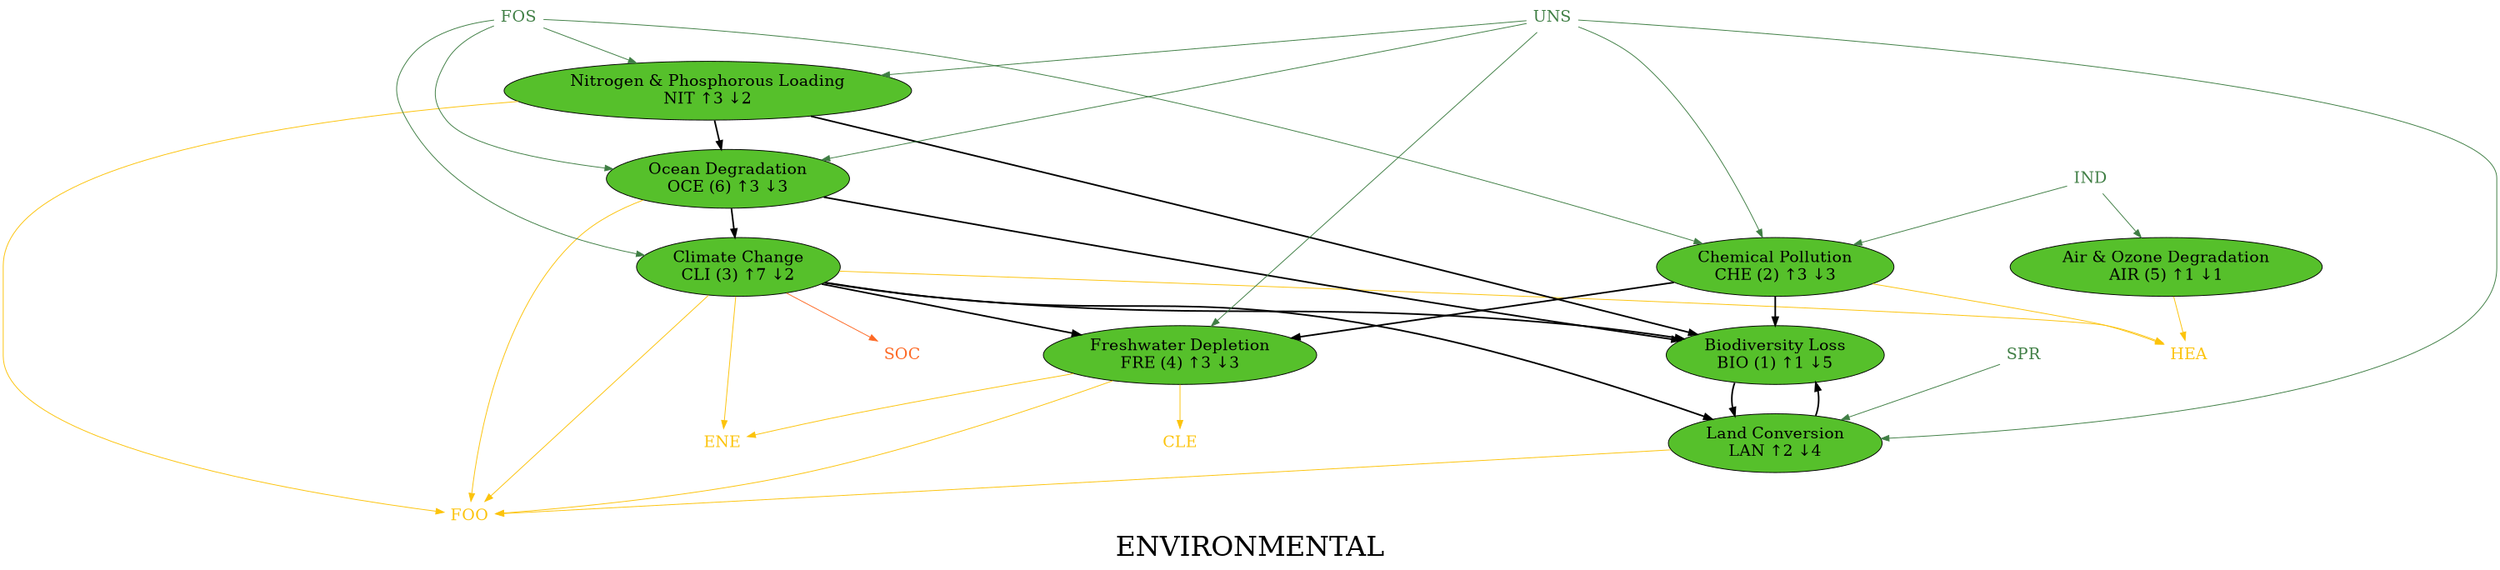 digraph {
	graph [fontsize=34 label=ENVIRONMENTAL landscape=portrait mindist=2.0 nodesep=2.0 size="20,20"]
	N0 [label="Climate Change
CLI (3) &uarr;7 &darr;2" fillcolor="#56c02b" fontsize=20 shape=oval style=filled]
	N1 [label="Air & Ozone Degradation
AIR (5) &uarr;1 &darr;1" fillcolor="#56c02b" fontsize=20 shape=oval style=filled]
	N2 [label="Chemical Pollution
CHE (2) &uarr;3 &darr;3" fillcolor="#56c02b" fontsize=20 shape=oval style=filled]
	N3 [label="Nitrogen & Phosphorous Loading
NIT &uarr;3 &darr;2" fillcolor="#56c02b" fontsize=20 shape=oval style=filled]
	N4 [label="Ocean Degradation
OCE (6) &uarr;3 &darr;3" fillcolor="#56c02b" fontsize=20 shape=oval style=filled]
	N5 [label="Biodiversity Loss
BIO (1) &uarr;1 &darr;5" fillcolor="#56c02b" fontsize=20 shape=oval style=filled]
	N6 [label="Freshwater Depletion
FRE (4) &uarr;3 &darr;3" fillcolor="#56c02b" fontsize=20 shape=oval style=filled]
	N7 [label="Land Conversion
LAN &uarr;2 &darr;4" fillcolor="#56c02b" fontsize=20 shape=oval style=filled]
	N8 [label=IND fontcolor="#3f7e44" fontsize=20 shape=plaintext]
	N9 [label=CLE fontcolor="#fcc30b" fontsize=20 shape=plaintext]
	N10 [label=SPR fontcolor="#3f7e44" fontsize=20 shape=plaintext]
	N11 [label=HEA fontcolor="#fcc30b" fontsize=20 shape=plaintext]
	N12 [label=FOO fontcolor="#fcc30b" fontsize=20 shape=plaintext]
	N13 [label=SOC fontcolor="#fd6925" fontsize=20 shape=plaintext]
	N14 [label=ENE fontcolor="#fcc30b" fontsize=20 shape=plaintext]
	N15 [label=UNS fontcolor="#3f7e44" fontsize=20 shape=plaintext]
	N16 [label=FOS fontcolor="#3f7e44" fontsize=20 shape=plaintext]
	N0 -> N12 [color="#fcc30b" style=solid]
	N0 -> N14 [color="#fcc30b" style=solid]
	N0 -> N5 [color=black style=bold]
	N0 -> N11 [color="#fcc30b" style=solid]
	N0 -> N13 [color="#fd6925" style=solid]
	N0 -> N6 [color=black style=bold]
	N0 -> N7 [color=black style=bold]
	N1 -> N11 [color="#fcc30b" style=solid]
	N2 -> N6 [color=black style=bold]
	N2 -> N11 [color="#fcc30b" style=solid]
	N2 -> N5 [color=black style=bold]
	N3 -> N12 [color="#fcc30b" style=solid]
	N3 -> N5 [color=black style=bold]
	N3 -> N4 [color=black style=bold]
	N4 -> N12 [color="#fcc30b" style=solid]
	N4 -> N5 [color=black style=bold]
	N4 -> N0 [color=black style=bold]
	N5 -> N7 [color=black style=bold]
	N6 -> N9 [color="#fcc30b" style=solid]
	N6 -> N12 [color="#fcc30b" style=solid]
	N6 -> N14 [color="#fcc30b" style=solid]
	N7 -> N12 [color="#fcc30b" style=solid]
	N7 -> N5 [color=black style=bold]
	N16 -> N3 [color="#3f7e44"]
	N16 -> N2 [color="#3f7e44"]
	N16 -> N0 [color="#3f7e44"]
	N16 -> N4 [color="#3f7e44"]
	N8 -> N2 [color="#3f7e44"]
	N8 -> N1 [color="#3f7e44"]
	N10 -> N7 [color="#3f7e44"]
	N15 -> N2 [color="#3f7e44"]
	N15 -> N3 [color="#3f7e44"]
	N15 -> N6 [color="#3f7e44"]
	N15 -> N7 [color="#3f7e44"]
	N15 -> N4 [color="#3f7e44"]
}